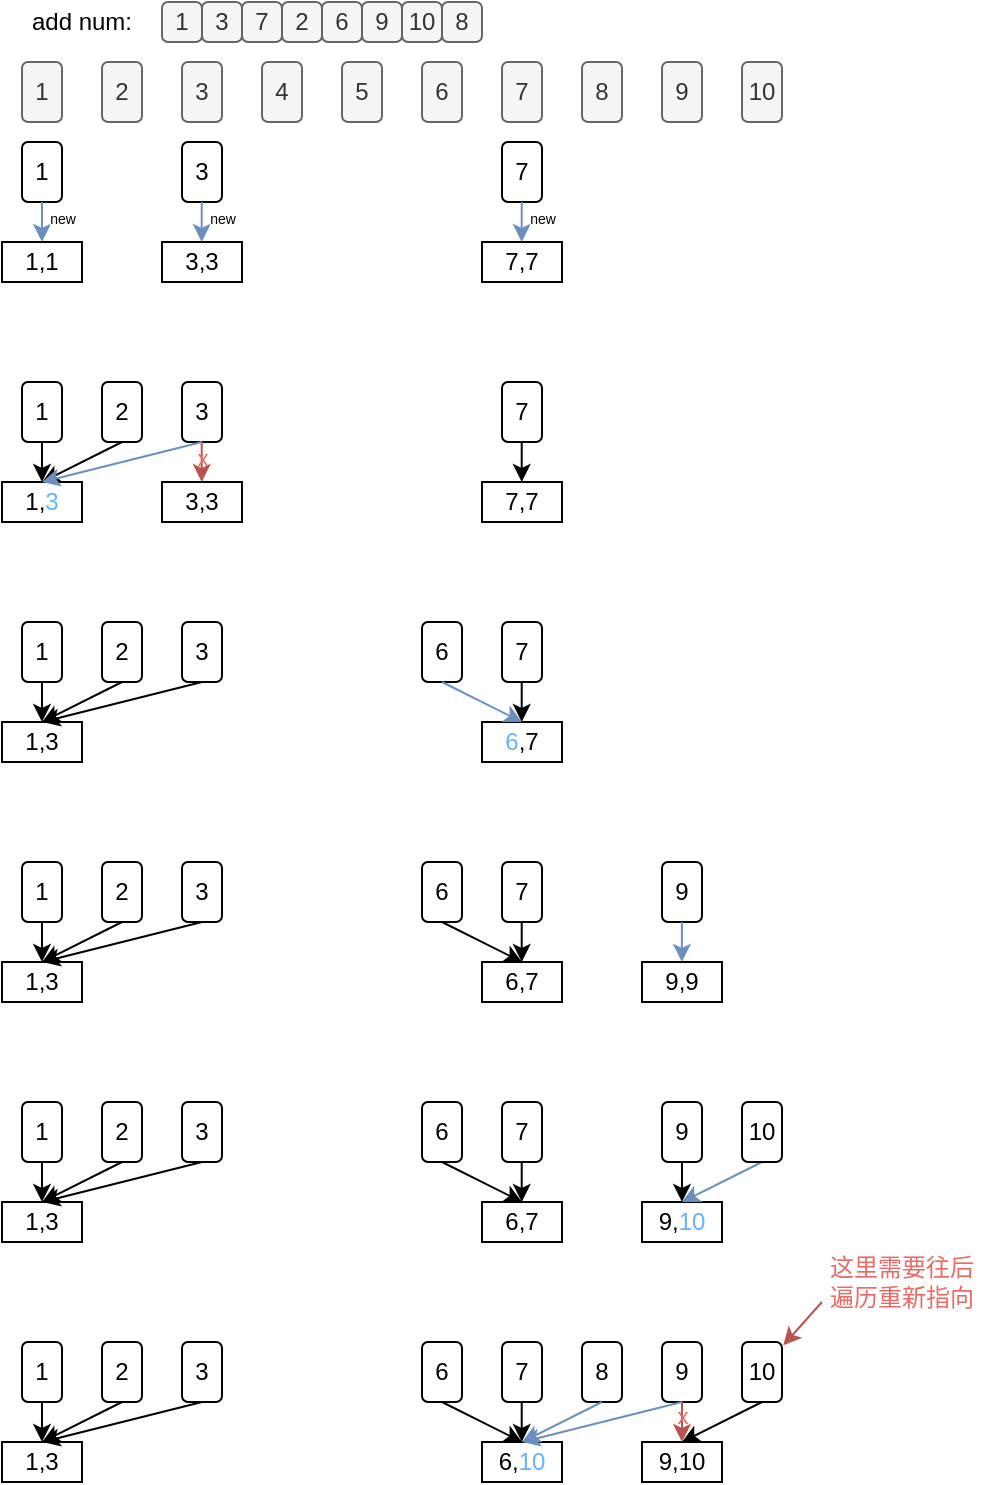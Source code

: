 <mxfile version="14.6.13" type="device"><diagram id="WR70HBpYNyYWVFgBZF-r" name="第 1 页"><mxGraphModel dx="1588" dy="960" grid="1" gridSize="10" guides="1" tooltips="1" connect="1" arrows="1" fold="1" page="1" pageScale="1" pageWidth="850" pageHeight="1100" math="0" shadow="0"><root><mxCell id="0"/><mxCell id="1" parent="0"/><mxCell id="pMBVXx6jpV4rTaOTUd19-1" value="1" style="rounded=1;whiteSpace=wrap;html=1;fillColor=#f5f5f5;strokeColor=#666666;fontColor=#333333;" parent="1" vertex="1"><mxGeometry x="50" y="50" width="20" height="30" as="geometry"/></mxCell><mxCell id="pMBVXx6jpV4rTaOTUd19-3" value="3" style="rounded=1;whiteSpace=wrap;html=1;fillColor=#f5f5f5;strokeColor=#666666;fontColor=#333333;" parent="1" vertex="1"><mxGeometry x="130" y="50" width="20" height="30" as="geometry"/></mxCell><mxCell id="pMBVXx6jpV4rTaOTUd19-5" value="2" style="rounded=1;whiteSpace=wrap;html=1;fillColor=#f5f5f5;strokeColor=#666666;fontColor=#333333;" parent="1" vertex="1"><mxGeometry x="90" y="50" width="20" height="30" as="geometry"/></mxCell><mxCell id="pMBVXx6jpV4rTaOTUd19-6" value="4" style="rounded=1;whiteSpace=wrap;html=1;fillColor=#f5f5f5;strokeColor=#666666;fontColor=#333333;" parent="1" vertex="1"><mxGeometry x="170" y="50" width="20" height="30" as="geometry"/></mxCell><mxCell id="pMBVXx6jpV4rTaOTUd19-7" value="6" style="rounded=1;whiteSpace=wrap;html=1;fillColor=#f5f5f5;strokeColor=#666666;fontColor=#333333;" parent="1" vertex="1"><mxGeometry x="250" y="50" width="20" height="30" as="geometry"/></mxCell><mxCell id="pMBVXx6jpV4rTaOTUd19-8" value="5" style="rounded=1;whiteSpace=wrap;html=1;fillColor=#f5f5f5;strokeColor=#666666;fontColor=#333333;" parent="1" vertex="1"><mxGeometry x="210" y="50" width="20" height="30" as="geometry"/></mxCell><mxCell id="pMBVXx6jpV4rTaOTUd19-9" value="7" style="rounded=1;whiteSpace=wrap;html=1;fillColor=#f5f5f5;strokeColor=#666666;fontColor=#333333;" parent="1" vertex="1"><mxGeometry x="290" y="50" width="20" height="30" as="geometry"/></mxCell><mxCell id="pMBVXx6jpV4rTaOTUd19-10" value="8" style="rounded=1;whiteSpace=wrap;html=1;fillColor=#f5f5f5;strokeColor=#666666;fontColor=#333333;" parent="1" vertex="1"><mxGeometry x="330" y="50" width="20" height="30" as="geometry"/></mxCell><mxCell id="pMBVXx6jpV4rTaOTUd19-11" value="10" style="rounded=1;whiteSpace=wrap;html=1;fillColor=#f5f5f5;strokeColor=#666666;fontColor=#333333;" parent="1" vertex="1"><mxGeometry x="410" y="50" width="20" height="30" as="geometry"/></mxCell><mxCell id="pMBVXx6jpV4rTaOTUd19-12" value="9" style="rounded=1;whiteSpace=wrap;html=1;fillColor=#f5f5f5;strokeColor=#666666;fontColor=#333333;" parent="1" vertex="1"><mxGeometry x="370" y="50" width="20" height="30" as="geometry"/></mxCell><mxCell id="pMBVXx6jpV4rTaOTUd19-13" value="1" style="rounded=1;whiteSpace=wrap;html=1;" parent="1" vertex="1"><mxGeometry x="50" y="90" width="20" height="30" as="geometry"/></mxCell><mxCell id="pMBVXx6jpV4rTaOTUd19-14" value="3" style="rounded=1;whiteSpace=wrap;html=1;" parent="1" vertex="1"><mxGeometry x="130" y="90" width="20" height="30" as="geometry"/></mxCell><mxCell id="pMBVXx6jpV4rTaOTUd19-15" value="7" style="rounded=1;whiteSpace=wrap;html=1;" parent="1" vertex="1"><mxGeometry x="290" y="90" width="20" height="30" as="geometry"/></mxCell><mxCell id="pMBVXx6jpV4rTaOTUd19-16" value="1" style="rounded=1;whiteSpace=wrap;html=1;fillColor=#f5f5f5;strokeColor=#666666;fontColor=#333333;" parent="1" vertex="1"><mxGeometry x="120" y="20" width="20" height="20" as="geometry"/></mxCell><mxCell id="pMBVXx6jpV4rTaOTUd19-17" value="3" style="rounded=1;whiteSpace=wrap;html=1;fillColor=#f5f5f5;strokeColor=#666666;fontColor=#333333;" parent="1" vertex="1"><mxGeometry x="140" y="20" width="20" height="20" as="geometry"/></mxCell><mxCell id="pMBVXx6jpV4rTaOTUd19-18" value="2" style="rounded=1;whiteSpace=wrap;html=1;fillColor=#f5f5f5;strokeColor=#666666;fontColor=#333333;" parent="1" vertex="1"><mxGeometry x="180" y="20" width="20" height="20" as="geometry"/></mxCell><mxCell id="pMBVXx6jpV4rTaOTUd19-19" value="6" style="rounded=1;whiteSpace=wrap;html=1;fillColor=#f5f5f5;strokeColor=#666666;fontColor=#333333;" parent="1" vertex="1"><mxGeometry x="200" y="20" width="20" height="20" as="geometry"/></mxCell><mxCell id="pMBVXx6jpV4rTaOTUd19-20" value="7" style="rounded=1;whiteSpace=wrap;html=1;fillColor=#f5f5f5;strokeColor=#666666;fontColor=#333333;" parent="1" vertex="1"><mxGeometry x="160" y="20" width="20" height="20" as="geometry"/></mxCell><mxCell id="pMBVXx6jpV4rTaOTUd19-21" value="8" style="rounded=1;whiteSpace=wrap;html=1;fillColor=#f5f5f5;strokeColor=#666666;fontColor=#333333;" parent="1" vertex="1"><mxGeometry x="260" y="20" width="20" height="20" as="geometry"/></mxCell><mxCell id="pMBVXx6jpV4rTaOTUd19-22" value="10" style="rounded=1;whiteSpace=wrap;html=1;fillColor=#f5f5f5;strokeColor=#666666;fontColor=#333333;" parent="1" vertex="1"><mxGeometry x="240" y="20" width="20" height="20" as="geometry"/></mxCell><mxCell id="pMBVXx6jpV4rTaOTUd19-23" value="9" style="rounded=1;whiteSpace=wrap;html=1;fillColor=#f5f5f5;strokeColor=#666666;fontColor=#333333;" parent="1" vertex="1"><mxGeometry x="220" y="20" width="20" height="20" as="geometry"/></mxCell><mxCell id="pMBVXx6jpV4rTaOTUd19-24" value="1,1" style="rounded=0;whiteSpace=wrap;html=1;" parent="1" vertex="1"><mxGeometry x="40" y="140" width="40" height="20" as="geometry"/></mxCell><mxCell id="pMBVXx6jpV4rTaOTUd19-25" value="3,3" style="rounded=0;whiteSpace=wrap;html=1;" parent="1" vertex="1"><mxGeometry x="120" y="140" width="40" height="20" as="geometry"/></mxCell><mxCell id="pMBVXx6jpV4rTaOTUd19-26" value="7,7" style="rounded=0;whiteSpace=wrap;html=1;" parent="1" vertex="1"><mxGeometry x="280" y="140" width="40" height="20" as="geometry"/></mxCell><mxCell id="pMBVXx6jpV4rTaOTUd19-27" value="" style="endArrow=classic;html=1;exitX=0.5;exitY=1;exitDx=0;exitDy=0;entryX=0.5;entryY=0;entryDx=0;entryDy=0;fillColor=#dae8fc;strokeColor=#6c8ebf;" parent="1" source="pMBVXx6jpV4rTaOTUd19-13" target="pMBVXx6jpV4rTaOTUd19-24" edge="1"><mxGeometry width="50" height="50" relative="1" as="geometry"><mxPoint x="80" y="160" as="sourcePoint"/><mxPoint x="130" y="110" as="targetPoint"/></mxGeometry></mxCell><mxCell id="pMBVXx6jpV4rTaOTUd19-29" value="&lt;font style=&quot;font-size: 7px&quot;&gt;new&lt;/font&gt;" style="edgeLabel;html=1;align=center;verticalAlign=middle;resizable=0;points=[];" parent="pMBVXx6jpV4rTaOTUd19-27" vertex="1" connectable="0"><mxGeometry x="-0.315" relative="1" as="geometry"><mxPoint x="10" as="offset"/></mxGeometry></mxCell><mxCell id="pMBVXx6jpV4rTaOTUd19-30" value="" style="endArrow=classic;html=1;exitX=0.5;exitY=1;exitDx=0;exitDy=0;entryX=0.5;entryY=0;entryDx=0;entryDy=0;fillColor=#dae8fc;strokeColor=#6c8ebf;" parent="1" edge="1"><mxGeometry width="50" height="50" relative="1" as="geometry"><mxPoint x="139.86" y="120" as="sourcePoint"/><mxPoint x="139.86" y="140" as="targetPoint"/></mxGeometry></mxCell><mxCell id="pMBVXx6jpV4rTaOTUd19-31" value="&lt;font style=&quot;font-size: 7px&quot;&gt;new&lt;/font&gt;" style="edgeLabel;html=1;align=center;verticalAlign=middle;resizable=0;points=[];" parent="pMBVXx6jpV4rTaOTUd19-30" vertex="1" connectable="0"><mxGeometry x="-0.315" relative="1" as="geometry"><mxPoint x="10" as="offset"/></mxGeometry></mxCell><mxCell id="pMBVXx6jpV4rTaOTUd19-32" value="" style="endArrow=classic;html=1;exitX=0.5;exitY=1;exitDx=0;exitDy=0;entryX=0.5;entryY=0;entryDx=0;entryDy=0;fillColor=#dae8fc;strokeColor=#6c8ebf;" parent="1" edge="1"><mxGeometry width="50" height="50" relative="1" as="geometry"><mxPoint x="299.86" y="120" as="sourcePoint"/><mxPoint x="299.86" y="140" as="targetPoint"/></mxGeometry></mxCell><mxCell id="pMBVXx6jpV4rTaOTUd19-33" value="&lt;font style=&quot;font-size: 7px&quot;&gt;new&lt;/font&gt;" style="edgeLabel;html=1;align=center;verticalAlign=middle;resizable=0;points=[];" parent="pMBVXx6jpV4rTaOTUd19-32" vertex="1" connectable="0"><mxGeometry x="-0.315" relative="1" as="geometry"><mxPoint x="10" as="offset"/></mxGeometry></mxCell><mxCell id="pMBVXx6jpV4rTaOTUd19-34" value="1" style="rounded=1;whiteSpace=wrap;html=1;" parent="1" vertex="1"><mxGeometry x="50" y="210" width="20" height="30" as="geometry"/></mxCell><mxCell id="pMBVXx6jpV4rTaOTUd19-35" value="3" style="rounded=1;whiteSpace=wrap;html=1;" parent="1" vertex="1"><mxGeometry x="130" y="210" width="20" height="30" as="geometry"/></mxCell><mxCell id="pMBVXx6jpV4rTaOTUd19-36" value="7" style="rounded=1;whiteSpace=wrap;html=1;" parent="1" vertex="1"><mxGeometry x="290" y="210" width="20" height="30" as="geometry"/></mxCell><mxCell id="pMBVXx6jpV4rTaOTUd19-37" value="1,&lt;font color=&quot;#66b2ff&quot;&gt;3&lt;/font&gt;" style="rounded=0;whiteSpace=wrap;html=1;" parent="1" vertex="1"><mxGeometry x="40" y="260" width="40" height="20" as="geometry"/></mxCell><mxCell id="pMBVXx6jpV4rTaOTUd19-38" value="3,3" style="rounded=0;whiteSpace=wrap;html=1;" parent="1" vertex="1"><mxGeometry x="120" y="260" width="40" height="20" as="geometry"/></mxCell><mxCell id="pMBVXx6jpV4rTaOTUd19-39" value="7,7" style="rounded=0;whiteSpace=wrap;html=1;" parent="1" vertex="1"><mxGeometry x="280" y="260" width="40" height="20" as="geometry"/></mxCell><mxCell id="pMBVXx6jpV4rTaOTUd19-40" value="" style="endArrow=classic;html=1;exitX=0.5;exitY=1;exitDx=0;exitDy=0;entryX=0.5;entryY=0;entryDx=0;entryDy=0;" parent="1" source="pMBVXx6jpV4rTaOTUd19-34" target="pMBVXx6jpV4rTaOTUd19-37" edge="1"><mxGeometry width="50" height="50" relative="1" as="geometry"><mxPoint x="80" y="280" as="sourcePoint"/><mxPoint x="130" y="230" as="targetPoint"/></mxGeometry></mxCell><mxCell id="pMBVXx6jpV4rTaOTUd19-42" value="" style="endArrow=classic;html=1;exitX=0.5;exitY=1;exitDx=0;exitDy=0;entryX=0.5;entryY=0;entryDx=0;entryDy=0;fillColor=#f8cecc;strokeColor=#b85450;" parent="1" edge="1"><mxGeometry width="50" height="50" relative="1" as="geometry"><mxPoint x="139.86" y="240" as="sourcePoint"/><mxPoint x="139.86" y="260" as="targetPoint"/></mxGeometry></mxCell><mxCell id="pMBVXx6jpV4rTaOTUd19-51" value="x" style="edgeLabel;html=1;align=center;verticalAlign=middle;resizable=0;points=[];labelBackgroundColor=none;fontColor=#EA6B66;" parent="pMBVXx6jpV4rTaOTUd19-42" vertex="1" connectable="0"><mxGeometry x="-0.266" relative="1" as="geometry"><mxPoint as="offset"/></mxGeometry></mxCell><mxCell id="pMBVXx6jpV4rTaOTUd19-44" value="" style="endArrow=classic;html=1;exitX=0.5;exitY=1;exitDx=0;exitDy=0;entryX=0.5;entryY=0;entryDx=0;entryDy=0;" parent="1" edge="1"><mxGeometry width="50" height="50" relative="1" as="geometry"><mxPoint x="299.86" y="240" as="sourcePoint"/><mxPoint x="299.86" y="260" as="targetPoint"/></mxGeometry></mxCell><mxCell id="pMBVXx6jpV4rTaOTUd19-47" value="2" style="rounded=1;whiteSpace=wrap;html=1;" parent="1" vertex="1"><mxGeometry x="90" y="210" width="20" height="30" as="geometry"/></mxCell><mxCell id="pMBVXx6jpV4rTaOTUd19-49" value="" style="endArrow=classic;html=1;exitX=0.5;exitY=1;exitDx=0;exitDy=0;entryX=0.5;entryY=0;entryDx=0;entryDy=0;" parent="1" source="pMBVXx6jpV4rTaOTUd19-47" target="pMBVXx6jpV4rTaOTUd19-37" edge="1"><mxGeometry width="50" height="50" relative="1" as="geometry"><mxPoint x="70" y="250" as="sourcePoint"/><mxPoint x="70" y="270" as="targetPoint"/></mxGeometry></mxCell><mxCell id="pMBVXx6jpV4rTaOTUd19-50" value="" style="endArrow=classic;html=1;exitX=0.5;exitY=1;exitDx=0;exitDy=0;entryX=0.5;entryY=0;entryDx=0;entryDy=0;fillColor=#dae8fc;strokeColor=#6c8ebf;" parent="1" source="pMBVXx6jpV4rTaOTUd19-35" target="pMBVXx6jpV4rTaOTUd19-37" edge="1"><mxGeometry width="50" height="50" relative="1" as="geometry"><mxPoint x="110" y="250" as="sourcePoint"/><mxPoint x="70" y="270" as="targetPoint"/></mxGeometry></mxCell><mxCell id="pMBVXx6jpV4rTaOTUd19-52" value="1" style="rounded=1;whiteSpace=wrap;html=1;" parent="1" vertex="1"><mxGeometry x="50" y="330" width="20" height="30" as="geometry"/></mxCell><mxCell id="pMBVXx6jpV4rTaOTUd19-53" value="3" style="rounded=1;whiteSpace=wrap;html=1;" parent="1" vertex="1"><mxGeometry x="130" y="330" width="20" height="30" as="geometry"/></mxCell><mxCell id="pMBVXx6jpV4rTaOTUd19-54" value="7" style="rounded=1;whiteSpace=wrap;html=1;" parent="1" vertex="1"><mxGeometry x="290" y="330" width="20" height="30" as="geometry"/></mxCell><mxCell id="pMBVXx6jpV4rTaOTUd19-55" value="1,3" style="rounded=0;whiteSpace=wrap;html=1;" parent="1" vertex="1"><mxGeometry x="40" y="380" width="40" height="20" as="geometry"/></mxCell><mxCell id="pMBVXx6jpV4rTaOTUd19-57" value="&lt;font color=&quot;#66b2ff&quot;&gt;6&lt;/font&gt;,7" style="rounded=0;whiteSpace=wrap;html=1;" parent="1" vertex="1"><mxGeometry x="280" y="380" width="40" height="20" as="geometry"/></mxCell><mxCell id="pMBVXx6jpV4rTaOTUd19-58" value="" style="endArrow=classic;html=1;exitX=0.5;exitY=1;exitDx=0;exitDy=0;entryX=0.5;entryY=0;entryDx=0;entryDy=0;" parent="1" source="pMBVXx6jpV4rTaOTUd19-52" target="pMBVXx6jpV4rTaOTUd19-55" edge="1"><mxGeometry width="50" height="50" relative="1" as="geometry"><mxPoint x="80" y="400" as="sourcePoint"/><mxPoint x="130" y="350" as="targetPoint"/></mxGeometry></mxCell><mxCell id="pMBVXx6jpV4rTaOTUd19-61" value="" style="endArrow=classic;html=1;exitX=0.5;exitY=1;exitDx=0;exitDy=0;entryX=0.5;entryY=0;entryDx=0;entryDy=0;" parent="1" edge="1"><mxGeometry width="50" height="50" relative="1" as="geometry"><mxPoint x="299.86" y="360" as="sourcePoint"/><mxPoint x="299.86" y="380" as="targetPoint"/></mxGeometry></mxCell><mxCell id="pMBVXx6jpV4rTaOTUd19-62" value="2" style="rounded=1;whiteSpace=wrap;html=1;" parent="1" vertex="1"><mxGeometry x="90" y="330" width="20" height="30" as="geometry"/></mxCell><mxCell id="pMBVXx6jpV4rTaOTUd19-63" value="" style="endArrow=classic;html=1;exitX=0.5;exitY=1;exitDx=0;exitDy=0;entryX=0.5;entryY=0;entryDx=0;entryDy=0;" parent="1" source="pMBVXx6jpV4rTaOTUd19-62" target="pMBVXx6jpV4rTaOTUd19-55" edge="1"><mxGeometry width="50" height="50" relative="1" as="geometry"><mxPoint x="70" y="370" as="sourcePoint"/><mxPoint x="70" y="390" as="targetPoint"/></mxGeometry></mxCell><mxCell id="pMBVXx6jpV4rTaOTUd19-64" value="" style="endArrow=classic;html=1;exitX=0.5;exitY=1;exitDx=0;exitDy=0;entryX=0.5;entryY=0;entryDx=0;entryDy=0;fillColor=#dae8fc;" parent="1" source="pMBVXx6jpV4rTaOTUd19-53" target="pMBVXx6jpV4rTaOTUd19-55" edge="1"><mxGeometry width="50" height="50" relative="1" as="geometry"><mxPoint x="110" y="370" as="sourcePoint"/><mxPoint x="70" y="390" as="targetPoint"/></mxGeometry></mxCell><mxCell id="pMBVXx6jpV4rTaOTUd19-65" value="6" style="rounded=1;whiteSpace=wrap;html=1;" parent="1" vertex="1"><mxGeometry x="250" y="330" width="20" height="30" as="geometry"/></mxCell><mxCell id="pMBVXx6jpV4rTaOTUd19-66" value="" style="endArrow=classic;html=1;exitX=0.5;exitY=1;exitDx=0;exitDy=0;entryX=0.5;entryY=0;entryDx=0;entryDy=0;fillColor=#dae8fc;strokeColor=#6c8ebf;" parent="1" source="pMBVXx6jpV4rTaOTUd19-65" target="pMBVXx6jpV4rTaOTUd19-57" edge="1"><mxGeometry width="50" height="50" relative="1" as="geometry"><mxPoint x="309.86" y="370.0" as="sourcePoint"/><mxPoint x="309.86" y="390.0" as="targetPoint"/></mxGeometry></mxCell><mxCell id="pMBVXx6jpV4rTaOTUd19-67" value="1" style="rounded=1;whiteSpace=wrap;html=1;" parent="1" vertex="1"><mxGeometry x="50" y="450" width="20" height="30" as="geometry"/></mxCell><mxCell id="pMBVXx6jpV4rTaOTUd19-68" value="3" style="rounded=1;whiteSpace=wrap;html=1;" parent="1" vertex="1"><mxGeometry x="130" y="450" width="20" height="30" as="geometry"/></mxCell><mxCell id="pMBVXx6jpV4rTaOTUd19-69" value="7" style="rounded=1;whiteSpace=wrap;html=1;" parent="1" vertex="1"><mxGeometry x="290" y="450" width="20" height="30" as="geometry"/></mxCell><mxCell id="pMBVXx6jpV4rTaOTUd19-70" value="1,3" style="rounded=0;whiteSpace=wrap;html=1;" parent="1" vertex="1"><mxGeometry x="40" y="500" width="40" height="20" as="geometry"/></mxCell><mxCell id="pMBVXx6jpV4rTaOTUd19-71" value="6,7" style="rounded=0;whiteSpace=wrap;html=1;" parent="1" vertex="1"><mxGeometry x="280" y="500" width="40" height="20" as="geometry"/></mxCell><mxCell id="pMBVXx6jpV4rTaOTUd19-72" value="" style="endArrow=classic;html=1;exitX=0.5;exitY=1;exitDx=0;exitDy=0;entryX=0.5;entryY=0;entryDx=0;entryDy=0;" parent="1" source="pMBVXx6jpV4rTaOTUd19-67" target="pMBVXx6jpV4rTaOTUd19-70" edge="1"><mxGeometry width="50" height="50" relative="1" as="geometry"><mxPoint x="80" y="520" as="sourcePoint"/><mxPoint x="130" y="470" as="targetPoint"/></mxGeometry></mxCell><mxCell id="pMBVXx6jpV4rTaOTUd19-73" value="" style="endArrow=classic;html=1;exitX=0.5;exitY=1;exitDx=0;exitDy=0;entryX=0.5;entryY=0;entryDx=0;entryDy=0;" parent="1" edge="1"><mxGeometry width="50" height="50" relative="1" as="geometry"><mxPoint x="299.86" y="480" as="sourcePoint"/><mxPoint x="299.86" y="500" as="targetPoint"/></mxGeometry></mxCell><mxCell id="pMBVXx6jpV4rTaOTUd19-74" value="2" style="rounded=1;whiteSpace=wrap;html=1;" parent="1" vertex="1"><mxGeometry x="90" y="450" width="20" height="30" as="geometry"/></mxCell><mxCell id="pMBVXx6jpV4rTaOTUd19-75" value="" style="endArrow=classic;html=1;exitX=0.5;exitY=1;exitDx=0;exitDy=0;entryX=0.5;entryY=0;entryDx=0;entryDy=0;" parent="1" source="pMBVXx6jpV4rTaOTUd19-74" target="pMBVXx6jpV4rTaOTUd19-70" edge="1"><mxGeometry width="50" height="50" relative="1" as="geometry"><mxPoint x="70" y="490" as="sourcePoint"/><mxPoint x="70" y="510" as="targetPoint"/></mxGeometry></mxCell><mxCell id="pMBVXx6jpV4rTaOTUd19-76" value="" style="endArrow=classic;html=1;exitX=0.5;exitY=1;exitDx=0;exitDy=0;entryX=0.5;entryY=0;entryDx=0;entryDy=0;fillColor=#dae8fc;" parent="1" source="pMBVXx6jpV4rTaOTUd19-68" target="pMBVXx6jpV4rTaOTUd19-70" edge="1"><mxGeometry width="50" height="50" relative="1" as="geometry"><mxPoint x="110" y="490" as="sourcePoint"/><mxPoint x="70" y="510" as="targetPoint"/></mxGeometry></mxCell><mxCell id="pMBVXx6jpV4rTaOTUd19-77" value="6" style="rounded=1;whiteSpace=wrap;html=1;" parent="1" vertex="1"><mxGeometry x="250" y="450" width="20" height="30" as="geometry"/></mxCell><mxCell id="pMBVXx6jpV4rTaOTUd19-78" value="" style="endArrow=classic;html=1;exitX=0.5;exitY=1;exitDx=0;exitDy=0;entryX=0.5;entryY=0;entryDx=0;entryDy=0;fillColor=#dae8fc;" parent="1" source="pMBVXx6jpV4rTaOTUd19-77" target="pMBVXx6jpV4rTaOTUd19-71" edge="1"><mxGeometry width="50" height="50" relative="1" as="geometry"><mxPoint x="309.86" y="490.0" as="sourcePoint"/><mxPoint x="309.86" y="510.0" as="targetPoint"/></mxGeometry></mxCell><mxCell id="pMBVXx6jpV4rTaOTUd19-79" value="9" style="rounded=1;whiteSpace=wrap;html=1;" parent="1" vertex="1"><mxGeometry x="370" y="450" width="20" height="30" as="geometry"/></mxCell><mxCell id="pMBVXx6jpV4rTaOTUd19-80" value="9,9" style="rounded=0;whiteSpace=wrap;html=1;" parent="1" vertex="1"><mxGeometry x="360" y="500" width="40" height="20" as="geometry"/></mxCell><mxCell id="pMBVXx6jpV4rTaOTUd19-81" value="" style="endArrow=classic;html=1;exitX=0.5;exitY=1;exitDx=0;exitDy=0;entryX=0.5;entryY=0;entryDx=0;entryDy=0;fillColor=#dae8fc;strokeColor=#6c8ebf;" parent="1" edge="1"><mxGeometry width="50" height="50" relative="1" as="geometry"><mxPoint x="379.94" y="480" as="sourcePoint"/><mxPoint x="379.94" y="500" as="targetPoint"/></mxGeometry></mxCell><mxCell id="pMBVXx6jpV4rTaOTUd19-82" value="1" style="rounded=1;whiteSpace=wrap;html=1;" parent="1" vertex="1"><mxGeometry x="50" y="570" width="20" height="30" as="geometry"/></mxCell><mxCell id="pMBVXx6jpV4rTaOTUd19-83" value="3" style="rounded=1;whiteSpace=wrap;html=1;" parent="1" vertex="1"><mxGeometry x="130" y="570" width="20" height="30" as="geometry"/></mxCell><mxCell id="pMBVXx6jpV4rTaOTUd19-84" value="7" style="rounded=1;whiteSpace=wrap;html=1;" parent="1" vertex="1"><mxGeometry x="290" y="570" width="20" height="30" as="geometry"/></mxCell><mxCell id="pMBVXx6jpV4rTaOTUd19-85" value="1,3" style="rounded=0;whiteSpace=wrap;html=1;" parent="1" vertex="1"><mxGeometry x="40" y="620" width="40" height="20" as="geometry"/></mxCell><mxCell id="pMBVXx6jpV4rTaOTUd19-86" value="6,7" style="rounded=0;whiteSpace=wrap;html=1;" parent="1" vertex="1"><mxGeometry x="280" y="620" width="40" height="20" as="geometry"/></mxCell><mxCell id="pMBVXx6jpV4rTaOTUd19-87" value="" style="endArrow=classic;html=1;exitX=0.5;exitY=1;exitDx=0;exitDy=0;entryX=0.5;entryY=0;entryDx=0;entryDy=0;" parent="1" source="pMBVXx6jpV4rTaOTUd19-82" target="pMBVXx6jpV4rTaOTUd19-85" edge="1"><mxGeometry width="50" height="50" relative="1" as="geometry"><mxPoint x="80" y="640" as="sourcePoint"/><mxPoint x="130" y="590" as="targetPoint"/></mxGeometry></mxCell><mxCell id="pMBVXx6jpV4rTaOTUd19-88" value="" style="endArrow=classic;html=1;exitX=0.5;exitY=1;exitDx=0;exitDy=0;entryX=0.5;entryY=0;entryDx=0;entryDy=0;" parent="1" edge="1"><mxGeometry width="50" height="50" relative="1" as="geometry"><mxPoint x="299.86" y="600" as="sourcePoint"/><mxPoint x="299.86" y="620" as="targetPoint"/></mxGeometry></mxCell><mxCell id="pMBVXx6jpV4rTaOTUd19-89" value="2" style="rounded=1;whiteSpace=wrap;html=1;" parent="1" vertex="1"><mxGeometry x="90" y="570" width="20" height="30" as="geometry"/></mxCell><mxCell id="pMBVXx6jpV4rTaOTUd19-90" value="" style="endArrow=classic;html=1;exitX=0.5;exitY=1;exitDx=0;exitDy=0;entryX=0.5;entryY=0;entryDx=0;entryDy=0;" parent="1" source="pMBVXx6jpV4rTaOTUd19-89" target="pMBVXx6jpV4rTaOTUd19-85" edge="1"><mxGeometry width="50" height="50" relative="1" as="geometry"><mxPoint x="70" y="610" as="sourcePoint"/><mxPoint x="70" y="630" as="targetPoint"/></mxGeometry></mxCell><mxCell id="pMBVXx6jpV4rTaOTUd19-91" value="" style="endArrow=classic;html=1;exitX=0.5;exitY=1;exitDx=0;exitDy=0;entryX=0.5;entryY=0;entryDx=0;entryDy=0;fillColor=#dae8fc;" parent="1" source="pMBVXx6jpV4rTaOTUd19-83" target="pMBVXx6jpV4rTaOTUd19-85" edge="1"><mxGeometry width="50" height="50" relative="1" as="geometry"><mxPoint x="110" y="610" as="sourcePoint"/><mxPoint x="70" y="630" as="targetPoint"/></mxGeometry></mxCell><mxCell id="pMBVXx6jpV4rTaOTUd19-92" value="6" style="rounded=1;whiteSpace=wrap;html=1;" parent="1" vertex="1"><mxGeometry x="250" y="570" width="20" height="30" as="geometry"/></mxCell><mxCell id="pMBVXx6jpV4rTaOTUd19-93" value="" style="endArrow=classic;html=1;exitX=0.5;exitY=1;exitDx=0;exitDy=0;entryX=0.5;entryY=0;entryDx=0;entryDy=0;fillColor=#dae8fc;" parent="1" source="pMBVXx6jpV4rTaOTUd19-92" target="pMBVXx6jpV4rTaOTUd19-86" edge="1"><mxGeometry width="50" height="50" relative="1" as="geometry"><mxPoint x="309.86" y="610.0" as="sourcePoint"/><mxPoint x="309.86" y="630.0" as="targetPoint"/></mxGeometry></mxCell><mxCell id="pMBVXx6jpV4rTaOTUd19-94" value="9" style="rounded=1;whiteSpace=wrap;html=1;" parent="1" vertex="1"><mxGeometry x="370" y="570" width="20" height="30" as="geometry"/></mxCell><mxCell id="pMBVXx6jpV4rTaOTUd19-95" value="9,&lt;font color=&quot;#66b2ff&quot;&gt;10&lt;/font&gt;" style="rounded=0;whiteSpace=wrap;html=1;" parent="1" vertex="1"><mxGeometry x="360" y="620" width="40" height="20" as="geometry"/></mxCell><mxCell id="pMBVXx6jpV4rTaOTUd19-96" value="" style="endArrow=classic;html=1;exitX=0.5;exitY=1;exitDx=0;exitDy=0;entryX=0.5;entryY=0;entryDx=0;entryDy=0;fillColor=#dae8fc;strokeColor=#6c8ebf;" parent="1" source="pMBVXx6jpV4rTaOTUd19-97" edge="1"><mxGeometry width="50" height="50" relative="1" as="geometry"><mxPoint x="379.94" y="600" as="sourcePoint"/><mxPoint x="379.94" y="620" as="targetPoint"/></mxGeometry></mxCell><mxCell id="pMBVXx6jpV4rTaOTUd19-97" value="10" style="rounded=1;whiteSpace=wrap;html=1;" parent="1" vertex="1"><mxGeometry x="410" y="570" width="20" height="30" as="geometry"/></mxCell><mxCell id="pMBVXx6jpV4rTaOTUd19-99" value="" style="endArrow=classic;html=1;exitX=0.5;exitY=1;exitDx=0;exitDy=0;entryX=0.5;entryY=0;entryDx=0;entryDy=0;" parent="1" source="pMBVXx6jpV4rTaOTUd19-94" target="pMBVXx6jpV4rTaOTUd19-95" edge="1"><mxGeometry width="50" height="50" relative="1" as="geometry"><mxPoint x="359.52" y="600" as="sourcePoint"/><mxPoint x="359.52" y="620" as="targetPoint"/></mxGeometry></mxCell><mxCell id="pMBVXx6jpV4rTaOTUd19-100" value="8" style="rounded=1;whiteSpace=wrap;html=1;" parent="1" vertex="1"><mxGeometry x="330" y="690" width="20" height="30" as="geometry"/></mxCell><mxCell id="pMBVXx6jpV4rTaOTUd19-101" value="1" style="rounded=1;whiteSpace=wrap;html=1;" parent="1" vertex="1"><mxGeometry x="50" y="690" width="20" height="30" as="geometry"/></mxCell><mxCell id="pMBVXx6jpV4rTaOTUd19-102" value="3" style="rounded=1;whiteSpace=wrap;html=1;" parent="1" vertex="1"><mxGeometry x="130" y="690" width="20" height="30" as="geometry"/></mxCell><mxCell id="pMBVXx6jpV4rTaOTUd19-103" value="7" style="rounded=1;whiteSpace=wrap;html=1;" parent="1" vertex="1"><mxGeometry x="290" y="690" width="20" height="30" as="geometry"/></mxCell><mxCell id="pMBVXx6jpV4rTaOTUd19-104" value="1,3" style="rounded=0;whiteSpace=wrap;html=1;" parent="1" vertex="1"><mxGeometry x="40" y="740" width="40" height="20" as="geometry"/></mxCell><mxCell id="pMBVXx6jpV4rTaOTUd19-105" value="6,&lt;font color=&quot;#66b2ff&quot;&gt;10&lt;/font&gt;" style="rounded=0;whiteSpace=wrap;html=1;" parent="1" vertex="1"><mxGeometry x="280" y="740" width="40" height="20" as="geometry"/></mxCell><mxCell id="pMBVXx6jpV4rTaOTUd19-106" value="" style="endArrow=classic;html=1;exitX=0.5;exitY=1;exitDx=0;exitDy=0;entryX=0.5;entryY=0;entryDx=0;entryDy=0;" parent="1" source="pMBVXx6jpV4rTaOTUd19-101" target="pMBVXx6jpV4rTaOTUd19-104" edge="1"><mxGeometry width="50" height="50" relative="1" as="geometry"><mxPoint x="80" y="760" as="sourcePoint"/><mxPoint x="130" y="710" as="targetPoint"/></mxGeometry></mxCell><mxCell id="pMBVXx6jpV4rTaOTUd19-107" value="" style="endArrow=classic;html=1;exitX=0.5;exitY=1;exitDx=0;exitDy=0;entryX=0.5;entryY=0;entryDx=0;entryDy=0;" parent="1" edge="1"><mxGeometry width="50" height="50" relative="1" as="geometry"><mxPoint x="299.86" y="720" as="sourcePoint"/><mxPoint x="299.86" y="740" as="targetPoint"/></mxGeometry></mxCell><mxCell id="pMBVXx6jpV4rTaOTUd19-108" value="2" style="rounded=1;whiteSpace=wrap;html=1;" parent="1" vertex="1"><mxGeometry x="90" y="690" width="20" height="30" as="geometry"/></mxCell><mxCell id="pMBVXx6jpV4rTaOTUd19-109" value="" style="endArrow=classic;html=1;exitX=0.5;exitY=1;exitDx=0;exitDy=0;entryX=0.5;entryY=0;entryDx=0;entryDy=0;" parent="1" source="pMBVXx6jpV4rTaOTUd19-108" target="pMBVXx6jpV4rTaOTUd19-104" edge="1"><mxGeometry width="50" height="50" relative="1" as="geometry"><mxPoint x="70" y="730" as="sourcePoint"/><mxPoint x="70" y="750" as="targetPoint"/></mxGeometry></mxCell><mxCell id="pMBVXx6jpV4rTaOTUd19-110" value="" style="endArrow=classic;html=1;exitX=0.5;exitY=1;exitDx=0;exitDy=0;entryX=0.5;entryY=0;entryDx=0;entryDy=0;fillColor=#dae8fc;" parent="1" source="pMBVXx6jpV4rTaOTUd19-102" target="pMBVXx6jpV4rTaOTUd19-104" edge="1"><mxGeometry width="50" height="50" relative="1" as="geometry"><mxPoint x="110" y="730" as="sourcePoint"/><mxPoint x="70" y="750" as="targetPoint"/></mxGeometry></mxCell><mxCell id="pMBVXx6jpV4rTaOTUd19-111" value="6" style="rounded=1;whiteSpace=wrap;html=1;" parent="1" vertex="1"><mxGeometry x="250" y="690" width="20" height="30" as="geometry"/></mxCell><mxCell id="pMBVXx6jpV4rTaOTUd19-112" value="" style="endArrow=classic;html=1;exitX=0.5;exitY=1;exitDx=0;exitDy=0;entryX=0.5;entryY=0;entryDx=0;entryDy=0;fillColor=#dae8fc;" parent="1" source="pMBVXx6jpV4rTaOTUd19-111" target="pMBVXx6jpV4rTaOTUd19-105" edge="1"><mxGeometry width="50" height="50" relative="1" as="geometry"><mxPoint x="309.86" y="730.0" as="sourcePoint"/><mxPoint x="309.86" y="750.0" as="targetPoint"/></mxGeometry></mxCell><mxCell id="pMBVXx6jpV4rTaOTUd19-113" value="9" style="rounded=1;whiteSpace=wrap;html=1;" parent="1" vertex="1"><mxGeometry x="370" y="690" width="20" height="30" as="geometry"/></mxCell><mxCell id="pMBVXx6jpV4rTaOTUd19-114" value="9,10" style="rounded=0;whiteSpace=wrap;html=1;" parent="1" vertex="1"><mxGeometry x="360" y="740" width="40" height="20" as="geometry"/></mxCell><mxCell id="pMBVXx6jpV4rTaOTUd19-115" value="" style="endArrow=classic;html=1;exitX=0.5;exitY=1;exitDx=0;exitDy=0;entryX=0.5;entryY=0;entryDx=0;entryDy=0;fillColor=#dae8fc;" parent="1" source="pMBVXx6jpV4rTaOTUd19-116" edge="1"><mxGeometry width="50" height="50" relative="1" as="geometry"><mxPoint x="379.94" y="720" as="sourcePoint"/><mxPoint x="379.94" y="740" as="targetPoint"/></mxGeometry></mxCell><mxCell id="pMBVXx6jpV4rTaOTUd19-116" value="10" style="rounded=1;whiteSpace=wrap;html=1;" parent="1" vertex="1"><mxGeometry x="410" y="690" width="20" height="30" as="geometry"/></mxCell><mxCell id="pMBVXx6jpV4rTaOTUd19-117" value="" style="endArrow=classic;html=1;exitX=0.5;exitY=1;exitDx=0;exitDy=0;entryX=0.5;entryY=0;entryDx=0;entryDy=0;fillColor=#f8cecc;strokeColor=#b85450;" parent="1" source="pMBVXx6jpV4rTaOTUd19-113" target="pMBVXx6jpV4rTaOTUd19-114" edge="1"><mxGeometry width="50" height="50" relative="1" as="geometry"><mxPoint x="359.52" y="720" as="sourcePoint"/><mxPoint x="359.52" y="740" as="targetPoint"/></mxGeometry></mxCell><mxCell id="pMBVXx6jpV4rTaOTUd19-120" value="x" style="edgeLabel;html=1;align=center;verticalAlign=middle;resizable=0;points=[];fontColor=#EA6B66;labelBackgroundColor=none;" parent="pMBVXx6jpV4rTaOTUd19-117" vertex="1" connectable="0"><mxGeometry x="-0.346" relative="1" as="geometry"><mxPoint as="offset"/></mxGeometry></mxCell><mxCell id="pMBVXx6jpV4rTaOTUd19-118" value="" style="endArrow=classic;html=1;exitX=0.5;exitY=1;exitDx=0;exitDy=0;entryX=0.5;entryY=0;entryDx=0;entryDy=0;fillColor=#dae8fc;strokeColor=#6c8ebf;" parent="1" source="pMBVXx6jpV4rTaOTUd19-100" target="pMBVXx6jpV4rTaOTUd19-105" edge="1"><mxGeometry width="50" height="50" relative="1" as="geometry"><mxPoint x="309.86" y="730" as="sourcePoint"/><mxPoint x="309.86" y="750" as="targetPoint"/></mxGeometry></mxCell><mxCell id="pMBVXx6jpV4rTaOTUd19-119" value="" style="endArrow=classic;html=1;fillColor=#dae8fc;strokeColor=#6c8ebf;" parent="1" edge="1"><mxGeometry width="50" height="50" relative="1" as="geometry"><mxPoint x="380" y="720" as="sourcePoint"/><mxPoint x="300" y="740" as="targetPoint"/></mxGeometry></mxCell><mxCell id="pMBVXx6jpV4rTaOTUd19-121" value="&lt;font color=&quot;#000000&quot;&gt;add num:&lt;/font&gt;" style="text;html=1;strokeColor=none;fillColor=none;align=center;verticalAlign=middle;whiteSpace=wrap;rounded=0;labelBackgroundColor=none;fontColor=#EA6B66;" parent="1" vertex="1"><mxGeometry x="40" y="20" width="80" height="20" as="geometry"/></mxCell><mxCell id="pMBVXx6jpV4rTaOTUd19-122" value="" style="endArrow=classic;html=1;fontColor=#EA6B66;strokeColor=#b85450;entryX=1.033;entryY=0.054;entryDx=0;entryDy=0;entryPerimeter=0;fillColor=#f8cecc;" parent="1" target="pMBVXx6jpV4rTaOTUd19-116" edge="1"><mxGeometry width="50" height="50" relative="1" as="geometry"><mxPoint x="450" y="670" as="sourcePoint"/><mxPoint x="500" y="670" as="targetPoint"/></mxGeometry></mxCell><mxCell id="pMBVXx6jpV4rTaOTUd19-123" value="这里需要往后遍历重新指向" style="text;html=1;strokeColor=none;fillColor=none;align=center;verticalAlign=middle;whiteSpace=wrap;rounded=0;labelBackgroundColor=none;fontColor=#EA6B66;" parent="1" vertex="1"><mxGeometry x="450" y="650" width="80" height="20" as="geometry"/></mxCell></root></mxGraphModel></diagram></mxfile>